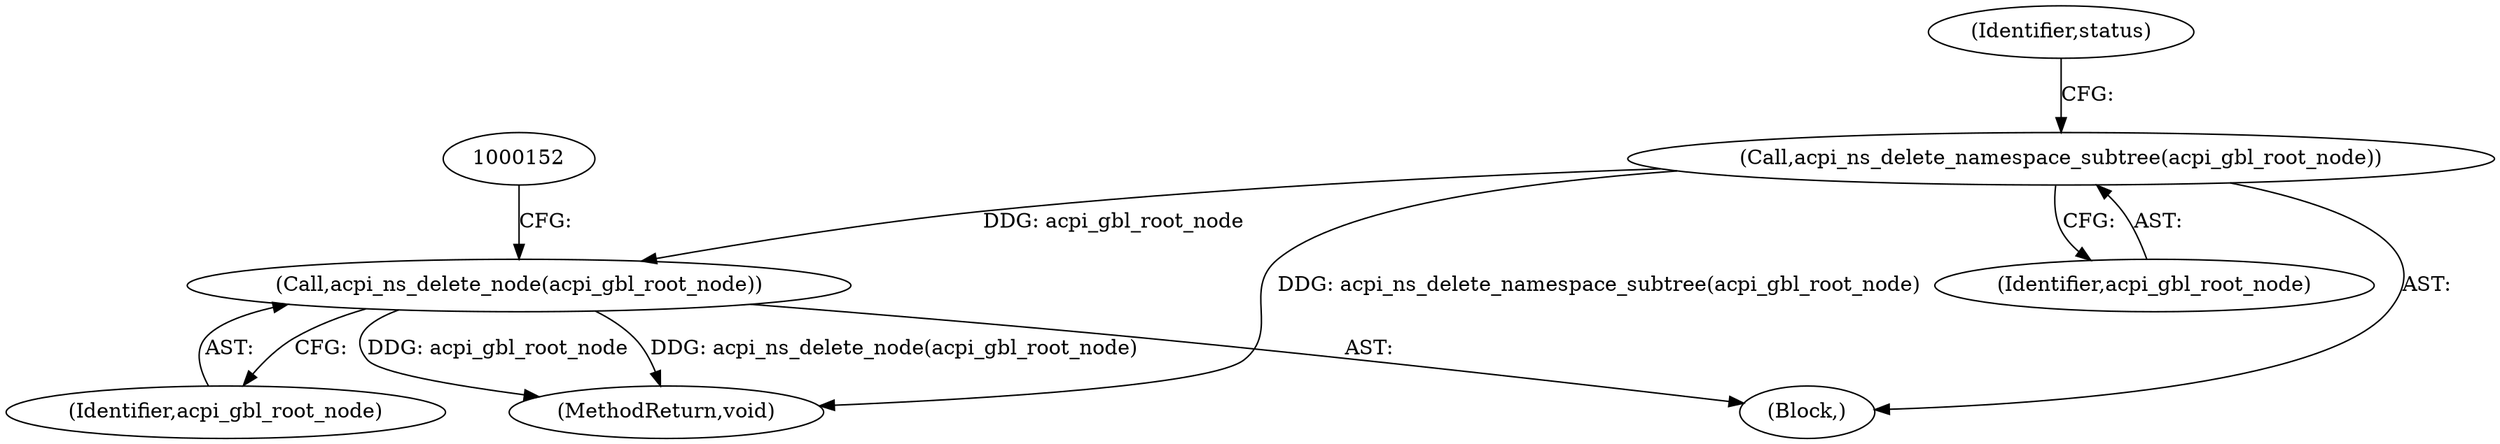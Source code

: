 digraph "0_linux_3b2d69114fefa474fca542e51119036dceb4aa6f@API" {
"1000138" [label="(Call,acpi_ns_delete_namespace_subtree(acpi_gbl_root_node))"];
"1000149" [label="(Call,acpi_ns_delete_node(acpi_gbl_root_node))"];
"1000160" [label="(MethodReturn,void)"];
"1000106" [label="(Block,)"];
"1000149" [label="(Call,acpi_ns_delete_node(acpi_gbl_root_node))"];
"1000139" [label="(Identifier,acpi_gbl_root_node)"];
"1000150" [label="(Identifier,acpi_gbl_root_node)"];
"1000141" [label="(Identifier,status)"];
"1000138" [label="(Call,acpi_ns_delete_namespace_subtree(acpi_gbl_root_node))"];
"1000138" -> "1000106"  [label="AST: "];
"1000138" -> "1000139"  [label="CFG: "];
"1000139" -> "1000138"  [label="AST: "];
"1000141" -> "1000138"  [label="CFG: "];
"1000138" -> "1000160"  [label="DDG: acpi_ns_delete_namespace_subtree(acpi_gbl_root_node)"];
"1000138" -> "1000149"  [label="DDG: acpi_gbl_root_node"];
"1000149" -> "1000106"  [label="AST: "];
"1000149" -> "1000150"  [label="CFG: "];
"1000150" -> "1000149"  [label="AST: "];
"1000152" -> "1000149"  [label="CFG: "];
"1000149" -> "1000160"  [label="DDG: acpi_ns_delete_node(acpi_gbl_root_node)"];
"1000149" -> "1000160"  [label="DDG: acpi_gbl_root_node"];
}
